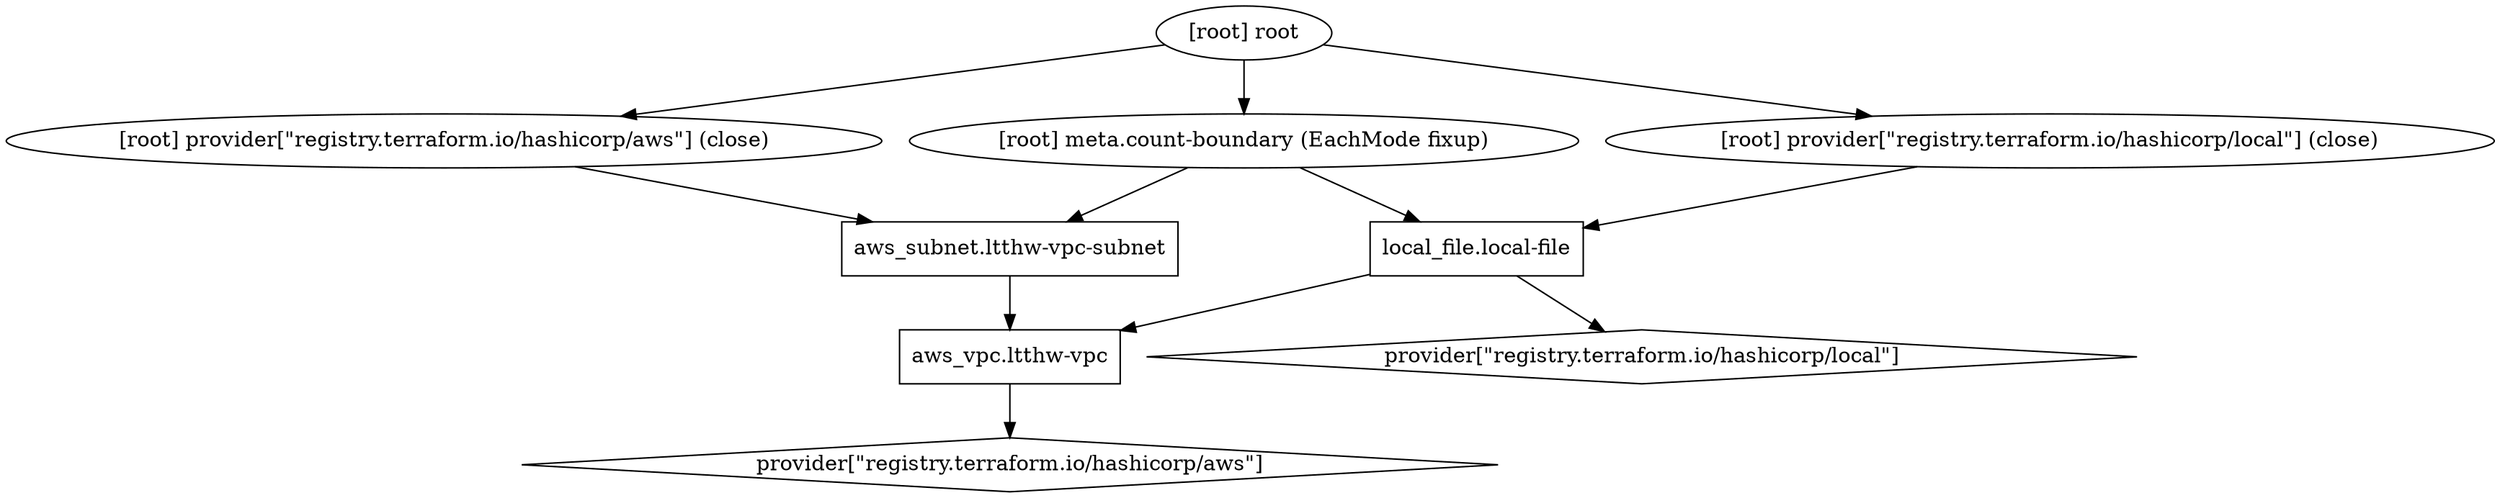 digraph {
	compound = "true"
	newrank = "true"
	subgraph "root" {
		"[root] aws_subnet.ltthw-vpc-subnet (expand)" [label = "aws_subnet.ltthw-vpc-subnet", shape = "box"]
		"[root] aws_vpc.ltthw-vpc (expand)" [label = "aws_vpc.ltthw-vpc", shape = "box"]
		"[root] local_file.local-file (expand)" [label = "local_file.local-file", shape = "box"]
		"[root] provider[\"registry.terraform.io/hashicorp/aws\"]" [label = "provider[\"registry.terraform.io/hashicorp/aws\"]", shape = "diamond"]
		"[root] provider[\"registry.terraform.io/hashicorp/local\"]" [label = "provider[\"registry.terraform.io/hashicorp/local\"]", shape = "diamond"]
		"[root] aws_subnet.ltthw-vpc-subnet (expand)" -> "[root] aws_vpc.ltthw-vpc (expand)"
		"[root] aws_vpc.ltthw-vpc (expand)" -> "[root] provider[\"registry.terraform.io/hashicorp/aws\"]"
		"[root] local_file.local-file (expand)" -> "[root] aws_vpc.ltthw-vpc (expand)"
		"[root] local_file.local-file (expand)" -> "[root] provider[\"registry.terraform.io/hashicorp/local\"]"
		"[root] meta.count-boundary (EachMode fixup)" -> "[root] aws_subnet.ltthw-vpc-subnet (expand)"
		"[root] meta.count-boundary (EachMode fixup)" -> "[root] local_file.local-file (expand)"
		"[root] provider[\"registry.terraform.io/hashicorp/aws\"] (close)" -> "[root] aws_subnet.ltthw-vpc-subnet (expand)"
		"[root] provider[\"registry.terraform.io/hashicorp/local\"] (close)" -> "[root] local_file.local-file (expand)"
		"[root] root" -> "[root] meta.count-boundary (EachMode fixup)"
		"[root] root" -> "[root] provider[\"registry.terraform.io/hashicorp/aws\"] (close)"
		"[root] root" -> "[root] provider[\"registry.terraform.io/hashicorp/local\"] (close)"
	}
}

